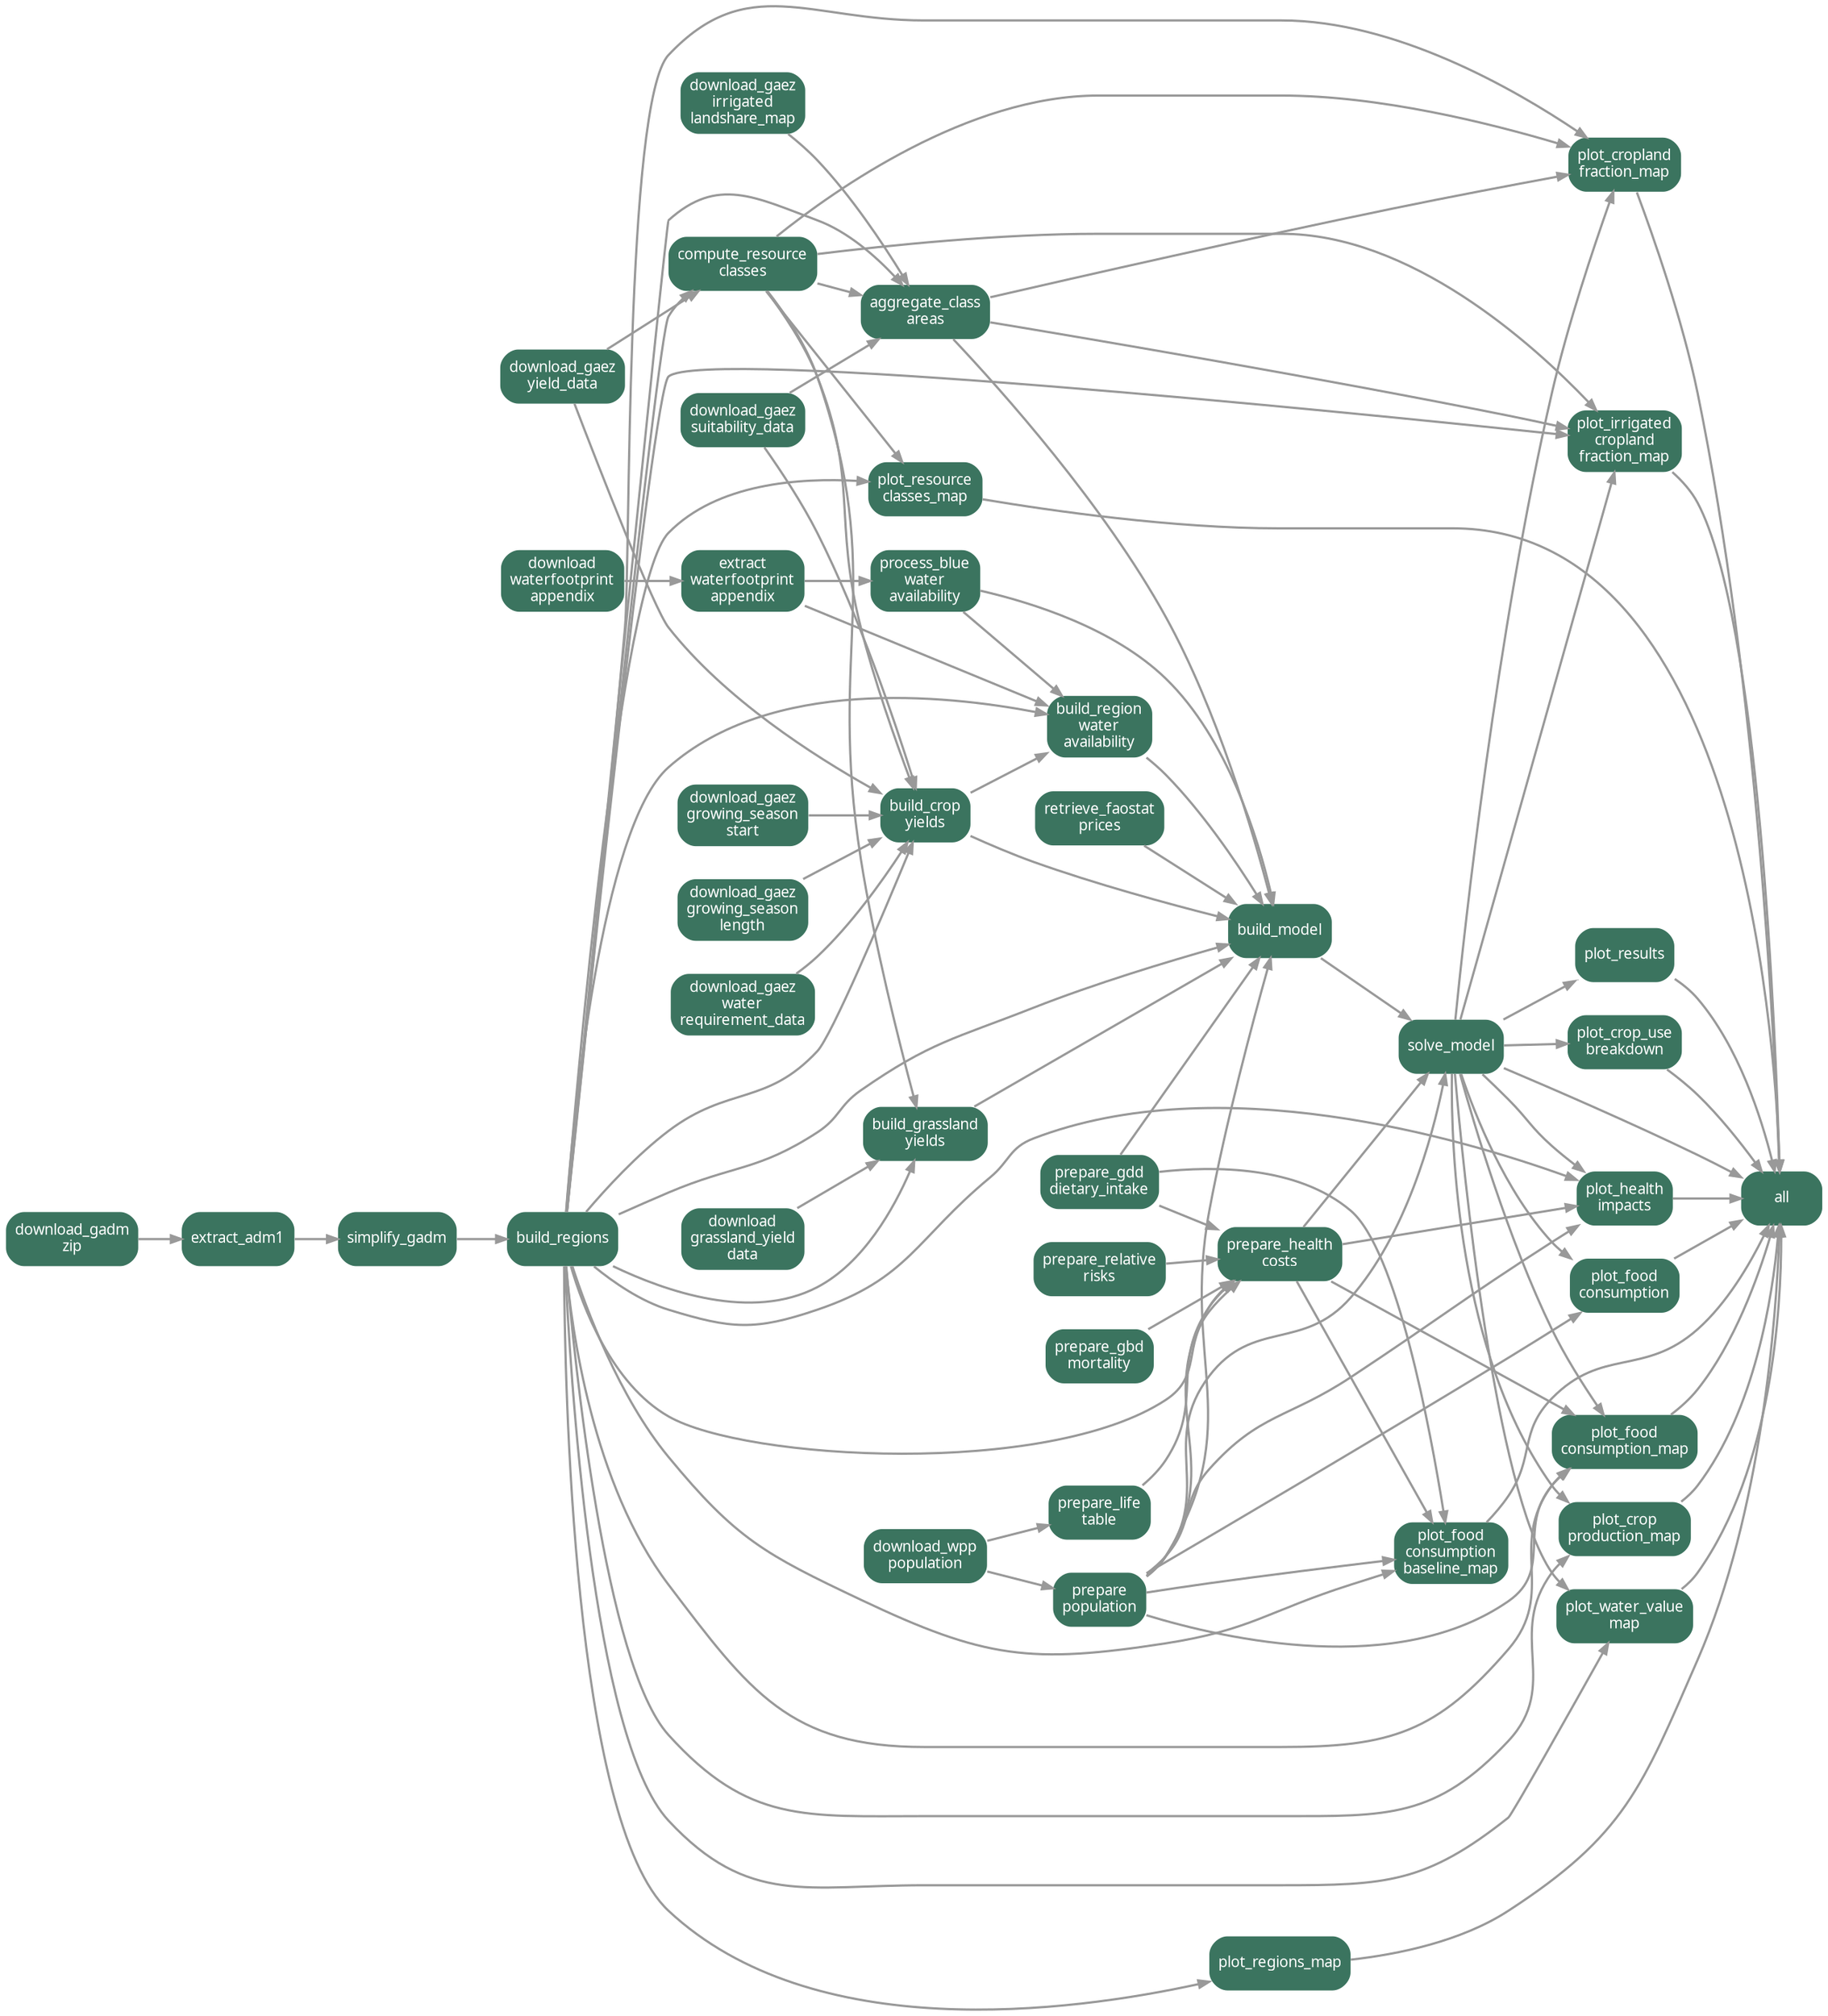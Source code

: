 digraph snakemake_dag {
bgcolor=white;
rankdir=LR;
ranksep=0.4;
nodesep=0.3;
graph [bgcolor=white, margin=0];
node [shape=box, style=rounded, fontname=sans, fontsize=10, penwidth=2];
edge [penwidth=2, color=grey];
0 [label="all", color="0.01 0.6 0.85", style="filled,rounded", shape=box, fillcolor="#3b745f", fontcolor=white, fontname="sans-serif", fontsize=10, penwidth=0, margin="0.08,0.06"];
1 [label="solve_model", color="0.65 0.6 0.85", style="filled,rounded", shape=box, fillcolor="#3b745f", fontcolor=white, fontname="sans-serif", fontsize=10, penwidth=0, margin="0.08,0.06"];
2 [label="build_model", color="0.06 0.6 0.85", style="filled,rounded", shape=box, fillcolor="#3b745f", fontcolor=white, fontname="sans-serif", fontsize=10, penwidth=0, margin="0.08,0.06"];
3 [label="build_crop
yields", color="0.03 0.6 0.85", style="filled,rounded", shape=box, fillcolor="#3b745f", fontcolor=white, fontname="sans-serif", fontsize=10, penwidth=0, margin="0.08,0.06"];
4 [label="download_gaez
yield_data", color="0.32 0.6 0.85", style="filled,rounded", shape=box, fillcolor="#3b745f", fontcolor=white, fontname="sans-serif", fontsize=10, penwidth=0, margin="0.08,0.06"];
5 [label="download_gaez
suitability_data", color="0.30 0.6 0.85", style="filled,rounded", shape=box, fillcolor="#3b745f", fontcolor=white, fontname="sans-serif", fontsize=10, penwidth=0, margin="0.08,0.06"];
6 [label="download_gaez
growing_season
start", color="0.28 0.6 0.85", style="filled,rounded", shape=box, fillcolor="#3b745f", fontcolor=white, fontname="sans-serif", fontsize=10, penwidth=0, margin="0.08,0.06"];
7 [label="download_gaez
growing_season
length", color="0.26 0.6 0.85", style="filled,rounded", shape=box, fillcolor="#3b745f", fontcolor=white, fontname="sans-serif", fontsize=10, penwidth=0, margin="0.08,0.06"];
8 [label="compute_resource
classes", color="0.10 0.6 0.85", style="filled,rounded", shape=box, fillcolor="#3b745f", fontcolor=white, fontname="sans-serif", fontsize=10, penwidth=0, margin="0.08,0.06"];
9 [label="build_regions", color="0.08 0.6 0.85", style="filled,rounded", shape=box, fillcolor="#3b745f", fontcolor=white, fontname="sans-serif", fontsize=10, penwidth=0, margin="0.08,0.06"];
10 [label="simplify_gadm", color="0.63 0.6 0.85", style="filled,rounded", shape=box, fillcolor="#3b745f", fontcolor=white, fontname="sans-serif", fontsize=10, penwidth=0, margin="0.08,0.06"];
11 [label="extract_adm1", color="0.36 0.6 0.85", style="filled,rounded", shape=box, fillcolor="#3b745f", fontcolor=white, fontname="sans-serif", fontsize=10, penwidth=0, margin="0.08,0.06"];
12 [label="download_gadm
zip", color="0.24 0.6 0.85", style="filled,rounded", shape=box, fillcolor="#3b745f", fontcolor=white, fontname="sans-serif", fontsize=10, penwidth=0, margin="0.08,0.06"];
13 [label="download_gaez
water
requirement_data", color="0.31 0.6 0.85", style="filled,rounded", shape=box, fillcolor="#3b745f", fontcolor=white, fontname="sans-serif", fontsize=10, penwidth=0, margin="0.08,0.06"];
14 [label="aggregate_class
areas", color="0.00 0.6 0.85", style="filled,rounded", shape=box, fillcolor="#3b745f", fontcolor=white, fontname="sans-serif", fontsize=10, penwidth=0, margin="0.08,0.06"];
15 [label="download_gaez
irrigated
landshare_map", color="0.29 0.6 0.85", style="filled,rounded", shape=box, fillcolor="#3b745f", fontcolor=white, fontname="sans-serif", fontsize=10, penwidth=0, margin="0.08,0.06"];
16 [label="prepare
population", color="0.59 0.6 0.85", style="filled,rounded", shape=box, fillcolor="#3b745f", fontcolor=white, fontname="sans-serif", fontsize=10, penwidth=0, margin="0.08,0.06"];
17 [label="download_wpp
population", color="0.35 0.6 0.85", style="filled,rounded", shape=box, fillcolor="#3b745f", fontcolor=white, fontname="sans-serif", fontsize=10, penwidth=0, margin="0.08,0.06"];
18 [label="prepare_gdd
dietary_intake", color="0.56 0.6 0.85", style="filled,rounded", shape=box, fillcolor="#3b745f", fontcolor=white, fontname="sans-serif", fontsize=10, penwidth=0, margin="0.08,0.06"];
19 [label="retrieve_faostat
prices", color="0.62 0.6 0.85", style="filled,rounded", shape=box, fillcolor="#3b745f", fontcolor=white, fontname="sans-serif", fontsize=10, penwidth=0, margin="0.08,0.06"];
20 [label="build_grassland
yields", color="0.05 0.6 0.85", style="filled,rounded", shape=box, fillcolor="#3b745f", fontcolor=white, fontname="sans-serif", fontsize=10, penwidth=0, margin="0.08,0.06"];
21 [label="download
grassland_yield
data", color="0.33 0.6 0.85", style="filled,rounded", shape=box, fillcolor="#3b745f", fontcolor=white, fontname="sans-serif", fontsize=10, penwidth=0, margin="0.08,0.06"];
22 [label="build_region
water
availability", color="0.07 0.6 0.85", style="filled,rounded", shape=box, fillcolor="#3b745f", fontcolor=white, fontname="sans-serif", fontsize=10, penwidth=0, margin="0.08,0.06"];
23 [label="extract
waterfootprint
appendix", color="0.37 0.6 0.85", style="filled,rounded", shape=box, fillcolor="#3b745f", fontcolor=white, fontname="sans-serif", fontsize=10, penwidth=0, margin="0.08,0.06"];
24 [label="download
waterfootprint
appendix", color="0.34 0.6 0.85", style="filled,rounded", shape=box, fillcolor="#3b745f", fontcolor=white, fontname="sans-serif", fontsize=10, penwidth=0, margin="0.08,0.06"];
25 [label="process_blue
water
availability", color="0.61 0.6 0.85", style="filled,rounded", shape=box, fillcolor="#3b745f", fontcolor=white, fontname="sans-serif", fontsize=10, penwidth=0, margin="0.08,0.06"];
26 [label="prepare_health
costs", color="0.57 0.6 0.85", style="filled,rounded", shape=box, fillcolor="#3b745f", fontcolor=white, fontname="sans-serif", fontsize=10, penwidth=0, margin="0.08,0.06"];
27 [label="prepare_relative
risks", color="0.60 0.6 0.85", style="filled,rounded", shape=box, fillcolor="#3b745f", fontcolor=white, fontname="sans-serif", fontsize=10, penwidth=0, margin="0.08,0.06"];
28 [label="prepare_gbd
mortality", color="0.55 0.6 0.85", style="filled,rounded", shape=box, fillcolor="#3b745f", fontcolor=white, fontname="sans-serif", fontsize=10, penwidth=0, margin="0.08,0.06"];
29 [label="prepare_life
table", color="0.58 0.6 0.85", style="filled,rounded", shape=box, fillcolor="#3b745f", fontcolor=white, fontname="sans-serif", fontsize=10, penwidth=0, margin="0.08,0.06"];
30 [label="plot_results", color="0.51 0.6 0.85", style="filled,rounded", shape=box, fillcolor="#3b745f", fontcolor=white, fontname="sans-serif", fontsize=10, penwidth=0, margin="0.08,0.06"];
31 [label="plot_health
impacts", color="0.47 0.6 0.85", style="filled,rounded", shape=box, fillcolor="#3b745f", fontcolor=white, fontname="sans-serif", fontsize=10, penwidth=0, margin="0.08,0.06"];
32 [label="plot_regions_map", color="0.49 0.6 0.85", style="filled,rounded", shape=box, fillcolor="#3b745f", fontcolor=white, fontname="sans-serif", fontsize=10, penwidth=0, margin="0.08,0.06"];
33 [label="plot_resource
classes_map", color="0.50 0.6 0.85", style="filled,rounded", shape=box, fillcolor="#3b745f", fontcolor=white, fontname="sans-serif", fontsize=10, penwidth=0, margin="0.08,0.06"];
34 [label="plot_crop
production_map", color="0.40 0.6 0.85", style="filled,rounded", shape=box, fillcolor="#3b745f", fontcolor=white, fontname="sans-serif", fontsize=10, penwidth=0, margin="0.08,0.06"];
35 [label="plot_cropland
fraction_map", color="0.42 0.6 0.85", style="filled,rounded", shape=box, fillcolor="#3b745f", fontcolor=white, fontname="sans-serif", fontsize=10, penwidth=0, margin="0.08,0.06"];
36 [label="plot_irrigated
cropland
fraction_map", color="0.48 0.6 0.85", style="filled,rounded", shape=box, fillcolor="#3b745f", fontcolor=white, fontname="sans-serif", fontsize=10, penwidth=0, margin="0.08,0.06"];
37 [label="plot_crop_use
breakdown", color="0.41 0.6 0.85", style="filled,rounded", shape=box, fillcolor="#3b745f", fontcolor=white, fontname="sans-serif", fontsize=10, penwidth=0, margin="0.08,0.06"];
38 [label="plot_water_value
map", color="0.52 0.6 0.85", style="filled,rounded", shape=box, fillcolor="#3b745f", fontcolor=white, fontname="sans-serif", fontsize=10, penwidth=0, margin="0.08,0.06"];
39 [label="plot_food
consumption", color="0.43 0.6 0.85", style="filled,rounded", shape=box, fillcolor="#3b745f", fontcolor=white, fontname="sans-serif", fontsize=10, penwidth=0, margin="0.08,0.06"];
40 [label="plot_food
consumption_map", color="0.46 0.6 0.85", style="filled,rounded", shape=box, fillcolor="#3b745f", fontcolor=white, fontname="sans-serif", fontsize=10, penwidth=0, margin="0.08,0.06"];
41 [label="plot_food
consumption
baseline_map", color="0.44 0.6 0.85", style="filled,rounded", shape=box, fillcolor="#3b745f", fontcolor=white, fontname="sans-serif", fontsize=10, penwidth=0, margin="0.08,0.06"];
31 -> 0 [color="#999999", penwidth=1.5, arrowsize=0.7];
35 -> 0 [color="#999999", penwidth=1.5, arrowsize=0.7];
41 -> 0 [color="#999999", penwidth=1.5, arrowsize=0.7];
30 -> 0 [color="#999999", penwidth=1.5, arrowsize=0.7];
1 -> 0 [color="#999999", penwidth=1.5, arrowsize=0.7];
38 -> 0 [color="#999999", penwidth=1.5, arrowsize=0.7];
37 -> 0 [color="#999999", penwidth=1.5, arrowsize=0.7];
34 -> 0 [color="#999999", penwidth=1.5, arrowsize=0.7];
36 -> 0 [color="#999999", penwidth=1.5, arrowsize=0.7];
32 -> 0 [color="#999999", penwidth=1.5, arrowsize=0.7];
33 -> 0 [color="#999999", penwidth=1.5, arrowsize=0.7];
40 -> 0 [color="#999999", penwidth=1.5, arrowsize=0.7];
39 -> 0 [color="#999999", penwidth=1.5, arrowsize=0.7];
26 -> 1 [color="#999999", penwidth=1.5, arrowsize=0.7];
16 -> 1 [color="#999999", penwidth=1.5, arrowsize=0.7];
2 -> 1 [color="#999999", penwidth=1.5, arrowsize=0.7];
16 -> 2 [color="#999999", penwidth=1.5, arrowsize=0.7];
9 -> 2 [color="#999999", penwidth=1.5, arrowsize=0.7];
25 -> 2 [color="#999999", penwidth=1.5, arrowsize=0.7];
3 -> 2 [color="#999999", penwidth=1.5, arrowsize=0.7];
19 -> 2 [color="#999999", penwidth=1.5, arrowsize=0.7];
18 -> 2 [color="#999999", penwidth=1.5, arrowsize=0.7];
14 -> 2 [color="#999999", penwidth=1.5, arrowsize=0.7];
20 -> 2 [color="#999999", penwidth=1.5, arrowsize=0.7];
22 -> 2 [color="#999999", penwidth=1.5, arrowsize=0.7];
4 -> 3 [color="#999999", penwidth=1.5, arrowsize=0.7];
9 -> 3 [color="#999999", penwidth=1.5, arrowsize=0.7];
6 -> 3 [color="#999999", penwidth=1.5, arrowsize=0.7];
13 -> 3 [color="#999999", penwidth=1.5, arrowsize=0.7];
5 -> 3 [color="#999999", penwidth=1.5, arrowsize=0.7];
7 -> 3 [color="#999999", penwidth=1.5, arrowsize=0.7];
8 -> 3 [color="#999999", penwidth=1.5, arrowsize=0.7];
4 -> 8 [color="#999999", penwidth=1.5, arrowsize=0.7];
9 -> 8 [color="#999999", penwidth=1.5, arrowsize=0.7];
10 -> 9 [color="#999999", penwidth=1.5, arrowsize=0.7];
11 -> 10 [color="#999999", penwidth=1.5, arrowsize=0.7];
12 -> 11 [color="#999999", penwidth=1.5, arrowsize=0.7];
9 -> 14 [color="#999999", penwidth=1.5, arrowsize=0.7];
15 -> 14 [color="#999999", penwidth=1.5, arrowsize=0.7];
5 -> 14 [color="#999999", penwidth=1.5, arrowsize=0.7];
8 -> 14 [color="#999999", penwidth=1.5, arrowsize=0.7];
17 -> 16 [color="#999999", penwidth=1.5, arrowsize=0.7];
9 -> 20 [color="#999999", penwidth=1.5, arrowsize=0.7];
8 -> 20 [color="#999999", penwidth=1.5, arrowsize=0.7];
21 -> 20 [color="#999999", penwidth=1.5, arrowsize=0.7];
9 -> 22 [color="#999999", penwidth=1.5, arrowsize=0.7];
25 -> 22 [color="#999999", penwidth=1.5, arrowsize=0.7];
23 -> 22 [color="#999999", penwidth=1.5, arrowsize=0.7];
3 -> 22 [color="#999999", penwidth=1.5, arrowsize=0.7];
24 -> 23 [color="#999999", penwidth=1.5, arrowsize=0.7];
23 -> 25 [color="#999999", penwidth=1.5, arrowsize=0.7];
16 -> 26 [color="#999999", penwidth=1.5, arrowsize=0.7];
9 -> 26 [color="#999999", penwidth=1.5, arrowsize=0.7];
27 -> 26 [color="#999999", penwidth=1.5, arrowsize=0.7];
28 -> 26 [color="#999999", penwidth=1.5, arrowsize=0.7];
29 -> 26 [color="#999999", penwidth=1.5, arrowsize=0.7];
18 -> 26 [color="#999999", penwidth=1.5, arrowsize=0.7];
17 -> 29 [color="#999999", penwidth=1.5, arrowsize=0.7];
1 -> 30 [color="#999999", penwidth=1.5, arrowsize=0.7];
1 -> 31 [color="#999999", penwidth=1.5, arrowsize=0.7];
16 -> 31 [color="#999999", penwidth=1.5, arrowsize=0.7];
9 -> 31 [color="#999999", penwidth=1.5, arrowsize=0.7];
26 -> 31 [color="#999999", penwidth=1.5, arrowsize=0.7];
9 -> 32 [color="#999999", penwidth=1.5, arrowsize=0.7];
9 -> 33 [color="#999999", penwidth=1.5, arrowsize=0.7];
8 -> 33 [color="#999999", penwidth=1.5, arrowsize=0.7];
1 -> 34 [color="#999999", penwidth=1.5, arrowsize=0.7];
9 -> 34 [color="#999999", penwidth=1.5, arrowsize=0.7];
1 -> 35 [color="#999999", penwidth=1.5, arrowsize=0.7];
9 -> 35 [color="#999999", penwidth=1.5, arrowsize=0.7];
8 -> 35 [color="#999999", penwidth=1.5, arrowsize=0.7];
14 -> 35 [color="#999999", penwidth=1.5, arrowsize=0.7];
1 -> 36 [color="#999999", penwidth=1.5, arrowsize=0.7];
9 -> 36 [color="#999999", penwidth=1.5, arrowsize=0.7];
8 -> 36 [color="#999999", penwidth=1.5, arrowsize=0.7];
14 -> 36 [color="#999999", penwidth=1.5, arrowsize=0.7];
1 -> 37 [color="#999999", penwidth=1.5, arrowsize=0.7];
1 -> 38 [color="#999999", penwidth=1.5, arrowsize=0.7];
9 -> 38 [color="#999999", penwidth=1.5, arrowsize=0.7];
1 -> 39 [color="#999999", penwidth=1.5, arrowsize=0.7];
16 -> 39 [color="#999999", penwidth=1.5, arrowsize=0.7];
1 -> 40 [color="#999999", penwidth=1.5, arrowsize=0.7];
16 -> 40 [color="#999999", penwidth=1.5, arrowsize=0.7];
9 -> 40 [color="#999999", penwidth=1.5, arrowsize=0.7];
26 -> 40 [color="#999999", penwidth=1.5, arrowsize=0.7];
26 -> 41 [color="#999999", penwidth=1.5, arrowsize=0.7];
18 -> 41 [color="#999999", penwidth=1.5, arrowsize=0.7];
16 -> 41 [color="#999999", penwidth=1.5, arrowsize=0.7];
9 -> 41 [color="#999999", penwidth=1.5, arrowsize=0.7];
}

